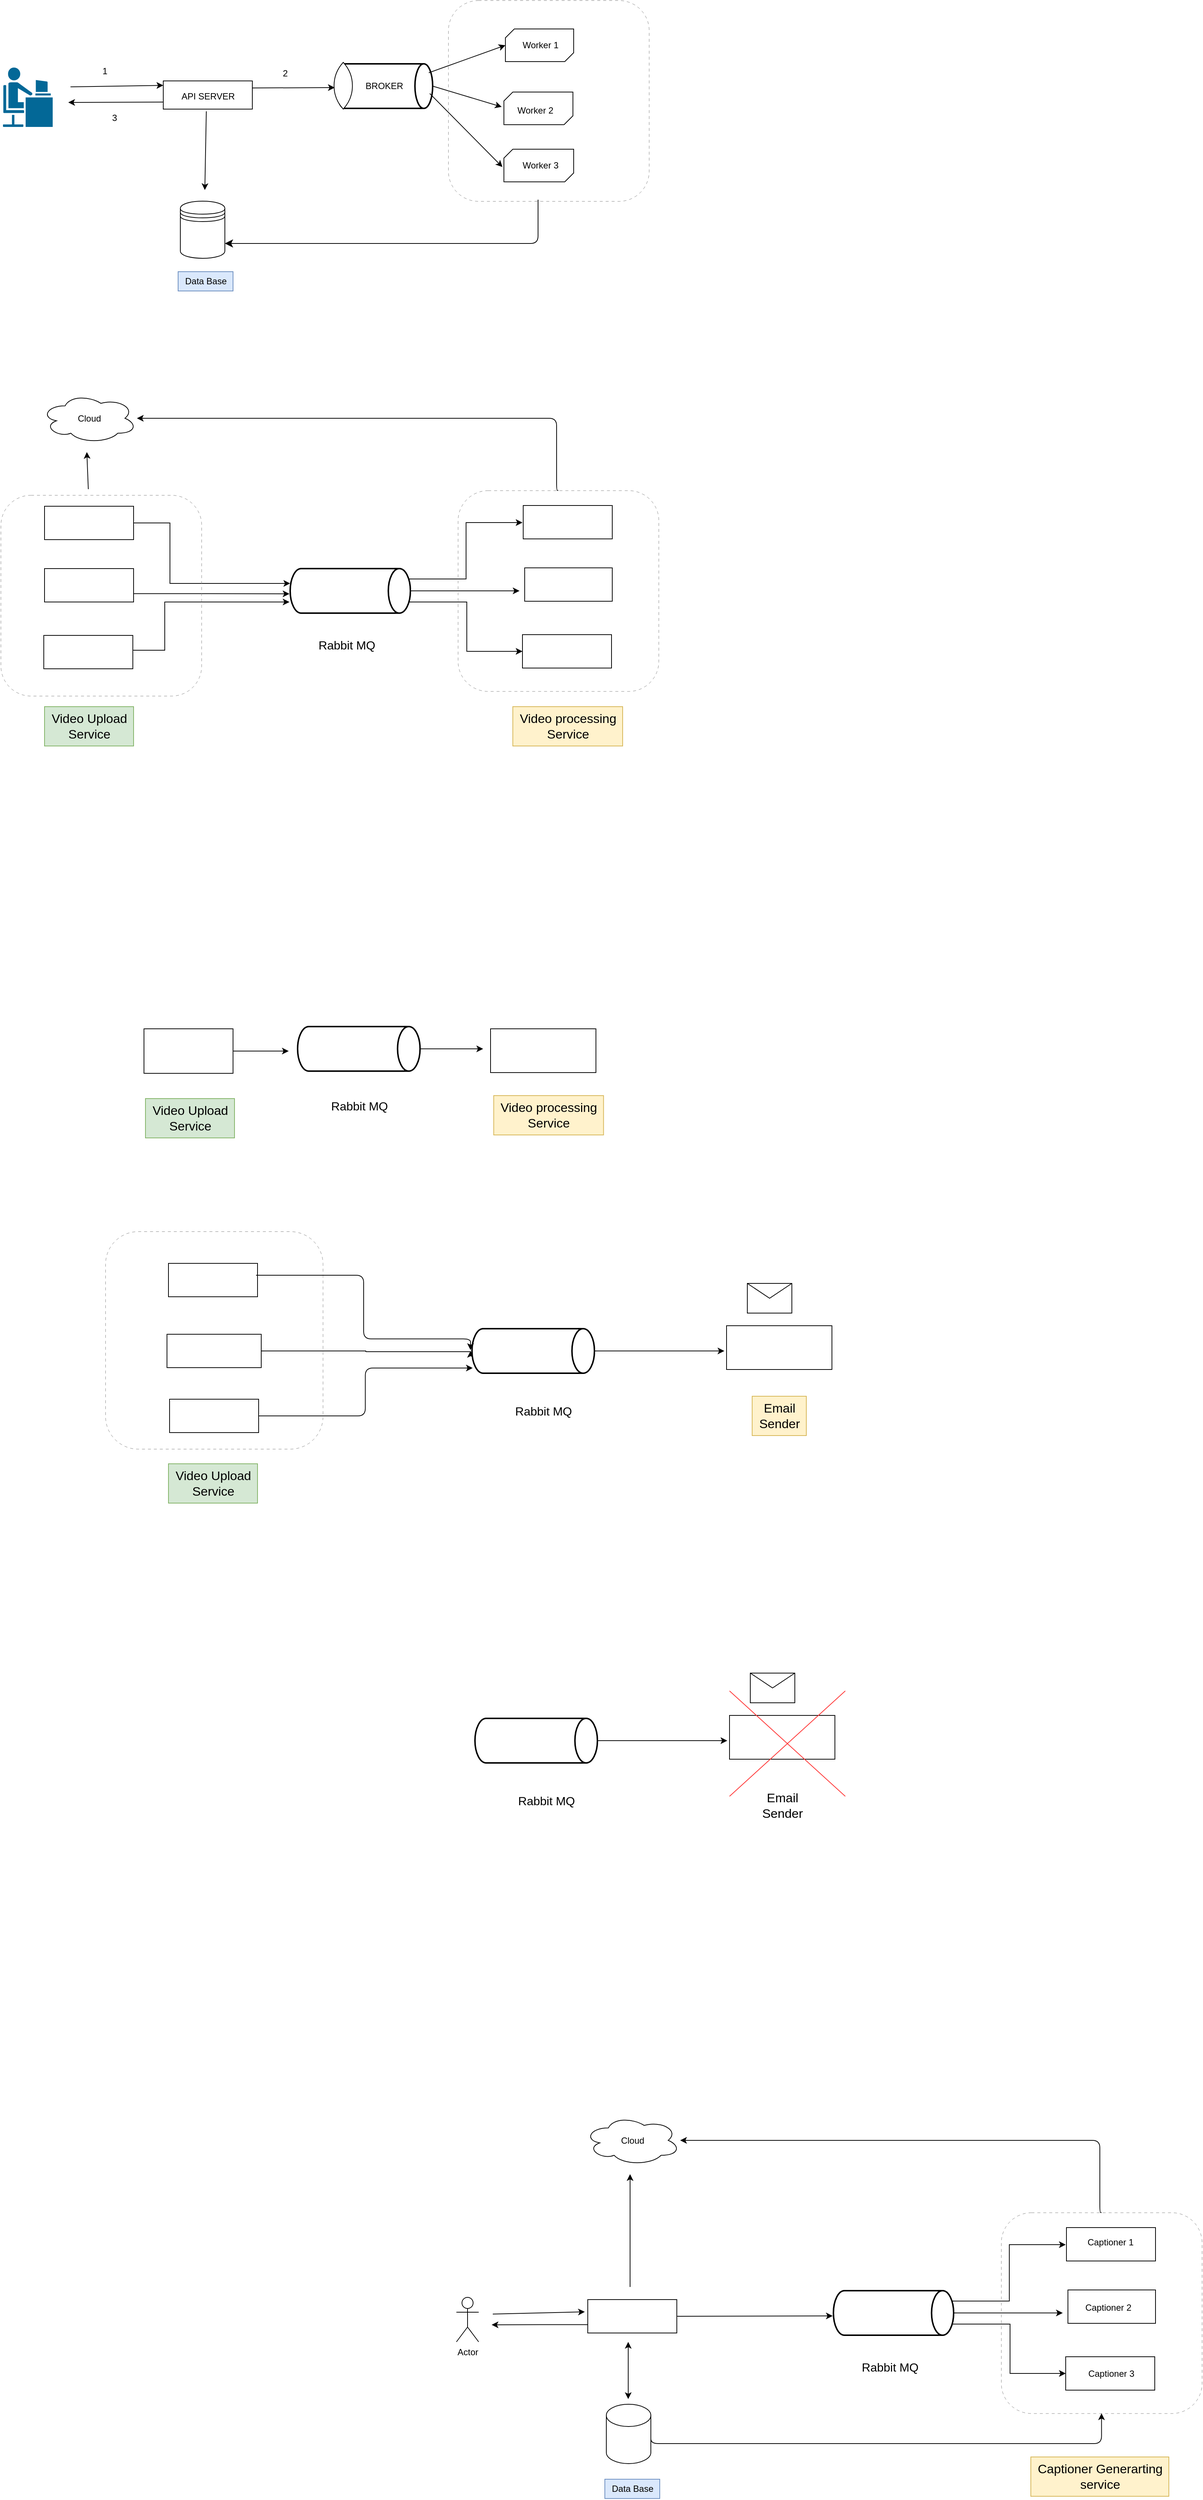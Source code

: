 <mxfile border="50" scale="3" compressed="false" locked="false" version="28.1.1">
  <diagram name="Blank" id="YmL12bMKpDGza6XwsDPr">
    <mxGraphModel dx="1814" dy="426" grid="0" gridSize="10" guides="1" tooltips="1" connect="1" arrows="1" fold="1" page="0" pageScale="1" pageWidth="827" pageHeight="1169" background="none" math="1" shadow="0">
      <root>
        <mxCell id="X5NqExCQtvZxIxQ7pmgY-0" />
        <mxCell id="1" parent="X5NqExCQtvZxIxQ7pmgY-0" />
        <mxCell id="fNnzluJHqWMeSiac2GFV-9" value="" style="rounded=0;whiteSpace=wrap;html=1;" vertex="1" parent="1">
          <mxGeometry x="87" y="654" width="120" height="38" as="geometry" />
        </mxCell>
        <mxCell id="fNnzluJHqWMeSiac2GFV-10" value="API SERVER" style="text;html=1;align=center;verticalAlign=middle;resizable=0;points=[];autosize=1;strokeColor=none;fillColor=none;" vertex="1" parent="1">
          <mxGeometry x="102" y="662" width="90" height="26" as="geometry" />
        </mxCell>
        <mxCell id="fNnzluJHqWMeSiac2GFV-12" value="" style="endArrow=classic;html=1;rounded=0;exitX=0;exitY=0.75;exitDx=0;exitDy=0;" edge="1" parent="1" source="fNnzluJHqWMeSiac2GFV-9">
          <mxGeometry width="50" height="50" relative="1" as="geometry">
            <mxPoint x="372" y="687" as="sourcePoint" />
            <mxPoint x="-41" y="683" as="targetPoint" />
          </mxGeometry>
        </mxCell>
        <mxCell id="fNnzluJHqWMeSiac2GFV-15" value="" style="endArrow=classic;html=1;rounded=0;entryX=0;entryY=0.5;entryDx=0;entryDy=0;" edge="1" parent="1">
          <mxGeometry width="50" height="50" relative="1" as="geometry">
            <mxPoint x="-38" y="662" as="sourcePoint" />
            <mxPoint x="87" y="660" as="targetPoint" />
          </mxGeometry>
        </mxCell>
        <mxCell id="fNnzluJHqWMeSiac2GFV-16" value="1" style="text;html=1;align=center;verticalAlign=middle;resizable=0;points=[];autosize=1;strokeColor=none;fillColor=none;" vertex="1" parent="1">
          <mxGeometry x="-5" y="628" width="25" height="26" as="geometry" />
        </mxCell>
        <mxCell id="fNnzluJHqWMeSiac2GFV-17" value="3" style="text;html=1;align=center;verticalAlign=middle;resizable=0;points=[];autosize=1;strokeColor=none;fillColor=none;" vertex="1" parent="1">
          <mxGeometry x="8" y="691" width="25" height="26" as="geometry" />
        </mxCell>
        <mxCell id="fNnzluJHqWMeSiac2GFV-20" value="" style="shape=mxgraph.cisco.people.androgenous_person;html=1;pointerEvents=1;dashed=0;fillColor=#036897;strokeColor=#ffffff;strokeWidth=2;verticalLabelPosition=bottom;verticalAlign=top;align=center;outlineConnect=0;" vertex="1" parent="1">
          <mxGeometry x="-130" y="635" width="69" height="82" as="geometry" />
        </mxCell>
        <mxCell id="fNnzluJHqWMeSiac2GFV-21" value="BROKER" style="strokeWidth=2;html=1;shape=mxgraph.flowchart.direct_data;whiteSpace=wrap;" vertex="1" parent="1">
          <mxGeometry x="320" y="631" width="130" height="60" as="geometry" />
        </mxCell>
        <mxCell id="fNnzluJHqWMeSiac2GFV-22" value="" style="whiteSpace=wrap;html=1;shape=mxgraph.basic.pointed_oval;fillStyle=solid;" vertex="1" parent="1">
          <mxGeometry x="313" y="629" width="33" height="63" as="geometry" />
        </mxCell>
        <mxCell id="fNnzluJHqWMeSiac2GFV-23" value="" style="endArrow=classic;html=1;rounded=0;exitX=1;exitY=0.25;exitDx=0;exitDy=0;" edge="1" parent="1" source="fNnzluJHqWMeSiac2GFV-9">
          <mxGeometry width="50" height="50" relative="1" as="geometry">
            <mxPoint x="362" y="512" as="sourcePoint" />
            <mxPoint x="318" y="663" as="targetPoint" />
          </mxGeometry>
        </mxCell>
        <mxCell id="fNnzluJHqWMeSiac2GFV-24" value="" style="verticalLabelPosition=bottom;verticalAlign=top;html=1;shape=mxgraph.basic.diag_snip_rect;dx=6;whiteSpace=wrap;" vertex="1" parent="1">
          <mxGeometry x="548" y="584" width="92" height="44" as="geometry" />
        </mxCell>
        <mxCell id="fNnzluJHqWMeSiac2GFV-26" value="" style="verticalLabelPosition=bottom;verticalAlign=top;html=1;shape=mxgraph.basic.diag_snip_rect;dx=6;whiteSpace=wrap;" vertex="1" parent="1">
          <mxGeometry x="546" y="746" width="94" height="44" as="geometry" />
        </mxCell>
        <mxCell id="fNnzluJHqWMeSiac2GFV-27" value="" style="verticalLabelPosition=bottom;verticalAlign=top;html=1;shape=mxgraph.basic.diag_snip_rect;dx=6;whiteSpace=wrap;" vertex="1" parent="1">
          <mxGeometry x="546" y="669" width="93" height="44" as="geometry" />
        </mxCell>
        <mxCell id="fNnzluJHqWMeSiac2GFV-29" value="" style="endArrow=classic;html=1;rounded=0;exitX=0.97;exitY=0.667;exitDx=0;exitDy=0;exitPerimeter=0;" edge="1" parent="1" source="fNnzluJHqWMeSiac2GFV-21">
          <mxGeometry width="50" height="50" relative="1" as="geometry">
            <mxPoint x="362" y="512" as="sourcePoint" />
            <mxPoint x="544" y="770" as="targetPoint" />
          </mxGeometry>
        </mxCell>
        <mxCell id="fNnzluJHqWMeSiac2GFV-30" value="" style="endArrow=classic;html=1;rounded=0;exitX=1;exitY=0.5;exitDx=0;exitDy=0;exitPerimeter=0;" edge="1" parent="1" source="fNnzluJHqWMeSiac2GFV-21">
          <mxGeometry width="50" height="50" relative="1" as="geometry">
            <mxPoint x="384" y="553" as="sourcePoint" />
            <mxPoint x="543" y="689" as="targetPoint" />
          </mxGeometry>
        </mxCell>
        <mxCell id="fNnzluJHqWMeSiac2GFV-31" value="" style="endArrow=classic;html=1;rounded=0;exitX=0.96;exitY=0.2;exitDx=0;exitDy=0;exitPerimeter=0;entryX=0;entryY=0.5;entryDx=0;entryDy=0;entryPerimeter=0;" edge="1" parent="1" source="fNnzluJHqWMeSiac2GFV-21" target="fNnzluJHqWMeSiac2GFV-24">
          <mxGeometry width="50" height="50" relative="1" as="geometry">
            <mxPoint x="384" y="553" as="sourcePoint" />
            <mxPoint x="434" y="503" as="targetPoint" />
          </mxGeometry>
        </mxCell>
        <mxCell id="fNnzluJHqWMeSiac2GFV-33" value="Worker 2" style="text;html=1;align=center;verticalAlign=middle;resizable=0;points=[];autosize=1;strokeColor=none;fillColor=none;" vertex="1" parent="1">
          <mxGeometry x="555" y="681" width="66" height="26" as="geometry" />
        </mxCell>
        <mxCell id="fNnzluJHqWMeSiac2GFV-34" value="Worker 3&lt;div&gt;&lt;br&gt;&lt;/div&gt;" style="text;html=1;align=center;verticalAlign=middle;resizable=0;points=[];autosize=1;strokeColor=none;fillColor=none;" vertex="1" parent="1">
          <mxGeometry x="561.5" y="754" width="66" height="41" as="geometry" />
        </mxCell>
        <mxCell id="fNnzluJHqWMeSiac2GFV-35" value="Worker 1" style="text;html=1;align=center;verticalAlign=middle;resizable=0;points=[];autosize=1;strokeColor=none;fillColor=none;" vertex="1" parent="1">
          <mxGeometry x="561.5" y="593" width="66" height="26" as="geometry" />
        </mxCell>
        <mxCell id="fNnzluJHqWMeSiac2GFV-37" value="2" style="text;html=1;align=center;verticalAlign=middle;resizable=0;points=[];autosize=1;strokeColor=none;fillColor=none;" vertex="1" parent="1">
          <mxGeometry x="238" y="631" width="25" height="26" as="geometry" />
        </mxCell>
        <mxCell id="fNnzluJHqWMeSiac2GFV-38" value="" style="endArrow=classic;html=1;rounded=0;" edge="1" parent="1">
          <mxGeometry width="50" height="50" relative="1" as="geometry">
            <mxPoint x="145" y="695" as="sourcePoint" />
            <mxPoint x="143" y="801" as="targetPoint" />
          </mxGeometry>
        </mxCell>
        <mxCell id="fNnzluJHqWMeSiac2GFV-39" value="" style="shape=datastore;whiteSpace=wrap;html=1;" vertex="1" parent="1">
          <mxGeometry x="110" y="816" width="60" height="77" as="geometry" />
        </mxCell>
        <mxCell id="fNnzluJHqWMeSiac2GFV-42" value="" style="edgeStyle=segmentEdgeStyle;endArrow=classic;html=1;curved=0;rounded=1;endSize=8;startSize=8;" edge="1" parent="1">
          <mxGeometry width="50" height="50" relative="1" as="geometry">
            <mxPoint x="592" y="814" as="sourcePoint" />
            <mxPoint x="170" y="873" as="targetPoint" />
            <Array as="points">
              <mxPoint x="592" y="814" />
              <mxPoint x="592" y="873" />
            </Array>
          </mxGeometry>
        </mxCell>
        <mxCell id="fNnzluJHqWMeSiac2GFV-49" value="Cloud" style="ellipse;shape=cloud;whiteSpace=wrap;html=1;align=center;" vertex="1" parent="1">
          <mxGeometry x="-77.5" y="1075" width="129" height="67" as="geometry" />
        </mxCell>
        <mxCell id="fNnzluJHqWMeSiac2GFV-52" value="" style="rounded=0;whiteSpace=wrap;html=1;" vertex="1" parent="1">
          <mxGeometry x="-73" y="1227" width="120" height="45" as="geometry" />
        </mxCell>
        <mxCell id="fNnzluJHqWMeSiac2GFV-67" style="edgeStyle=orthogonalEdgeStyle;rounded=0;orthogonalLoop=1;jettySize=auto;html=1;exitX=1;exitY=0.75;exitDx=0;exitDy=0;" edge="1" parent="1" source="fNnzluJHqWMeSiac2GFV-53">
          <mxGeometry relative="1" as="geometry">
            <mxPoint x="257" y="1345" as="targetPoint" />
          </mxGeometry>
        </mxCell>
        <mxCell id="fNnzluJHqWMeSiac2GFV-53" value="" style="rounded=0;whiteSpace=wrap;html=1;" vertex="1" parent="1">
          <mxGeometry x="-73" y="1311" width="120" height="45" as="geometry" />
        </mxCell>
        <mxCell id="fNnzluJHqWMeSiac2GFV-54" value="" style="rounded=0;whiteSpace=wrap;html=1;" vertex="1" parent="1">
          <mxGeometry x="-74" y="1401" width="120" height="45" as="geometry" />
        </mxCell>
        <mxCell id="fNnzluJHqWMeSiac2GFV-55" value="" style="endArrow=classic;html=1;rounded=0;" edge="1" parent="1">
          <mxGeometry width="50" height="50" relative="1" as="geometry">
            <mxPoint x="-14" y="1204" as="sourcePoint" />
            <mxPoint x="-16" y="1154" as="targetPoint" />
          </mxGeometry>
        </mxCell>
        <mxCell id="fNnzluJHqWMeSiac2GFV-59" value="&lt;font style=&quot;font-size: 17px;&quot;&gt;Video Upload&lt;/font&gt;&lt;div&gt;&lt;font style=&quot;font-size: 17px;&quot;&gt;Service&lt;/font&gt;&lt;/div&gt;" style="text;html=1;align=center;verticalAlign=middle;resizable=0;points=[];autosize=1;strokeColor=#82b366;fillColor=#d5e8d4;" vertex="1" parent="1">
          <mxGeometry x="-73" y="1497" width="120" height="53" as="geometry" />
        </mxCell>
        <mxCell id="fNnzluJHqWMeSiac2GFV-76" style="edgeStyle=orthogonalEdgeStyle;rounded=0;orthogonalLoop=1;jettySize=auto;html=1;exitX=1;exitY=0.5;exitDx=0;exitDy=0;exitPerimeter=0;entryX=0;entryY=0.5;entryDx=0;entryDy=0;" edge="1" parent="1">
          <mxGeometry relative="1" as="geometry">
            <mxPoint x="419" y="1341.5" as="sourcePoint" />
            <mxPoint x="571" y="1249" as="targetPoint" />
            <Array as="points">
              <mxPoint x="406" y="1342" />
              <mxPoint x="406" y="1325" />
              <mxPoint x="495" y="1325" />
              <mxPoint x="495" y="1249" />
            </Array>
          </mxGeometry>
        </mxCell>
        <mxCell id="fNnzluJHqWMeSiac2GFV-78" style="edgeStyle=orthogonalEdgeStyle;rounded=0;orthogonalLoop=1;jettySize=auto;html=1;exitX=1;exitY=0.5;exitDx=0;exitDy=0;exitPerimeter=0;" edge="1" parent="1" source="fNnzluJHqWMeSiac2GFV-60">
          <mxGeometry relative="1" as="geometry">
            <mxPoint x="567" y="1341" as="targetPoint" />
          </mxGeometry>
        </mxCell>
        <mxCell id="fNnzluJHqWMeSiac2GFV-80" style="edgeStyle=orthogonalEdgeStyle;rounded=0;orthogonalLoop=1;jettySize=auto;html=1;exitX=1;exitY=0.5;exitDx=0;exitDy=0;exitPerimeter=0;entryX=0;entryY=0.5;entryDx=0;entryDy=0;" edge="1" parent="1" source="fNnzluJHqWMeSiac2GFV-60" target="fNnzluJHqWMeSiac2GFV-70">
          <mxGeometry relative="1" as="geometry">
            <Array as="points">
              <mxPoint x="411" y="1341" />
              <mxPoint x="411" y="1356" />
              <mxPoint x="496" y="1356" />
              <mxPoint x="496" y="1423" />
            </Array>
          </mxGeometry>
        </mxCell>
        <mxCell id="fNnzluJHqWMeSiac2GFV-60" value="" style="strokeWidth=2;html=1;shape=mxgraph.flowchart.direct_data;whiteSpace=wrap;" vertex="1" parent="1">
          <mxGeometry x="258" y="1311" width="162" height="60" as="geometry" />
        </mxCell>
        <mxCell id="fNnzluJHqWMeSiac2GFV-65" style="edgeStyle=orthogonalEdgeStyle;rounded=0;orthogonalLoop=1;jettySize=auto;html=1;exitX=1;exitY=0.5;exitDx=0;exitDy=0;entryX=-0.006;entryY=0.75;entryDx=0;entryDy=0;entryPerimeter=0;" edge="1" parent="1" source="fNnzluJHqWMeSiac2GFV-54" target="fNnzluJHqWMeSiac2GFV-60">
          <mxGeometry relative="1" as="geometry">
            <Array as="points">
              <mxPoint x="46" y="1421" />
              <mxPoint x="89" y="1421" />
              <mxPoint x="89" y="1356" />
            </Array>
          </mxGeometry>
        </mxCell>
        <mxCell id="fNnzluJHqWMeSiac2GFV-66" style="edgeStyle=orthogonalEdgeStyle;rounded=0;orthogonalLoop=1;jettySize=auto;html=1;exitX=1;exitY=0.5;exitDx=0;exitDy=0;entryX=0;entryY=0.333;entryDx=0;entryDy=0;entryPerimeter=0;" edge="1" parent="1" source="fNnzluJHqWMeSiac2GFV-52" target="fNnzluJHqWMeSiac2GFV-60">
          <mxGeometry relative="1" as="geometry">
            <Array as="points">
              <mxPoint x="96" y="1250" />
              <mxPoint x="96" y="1331" />
            </Array>
          </mxGeometry>
        </mxCell>
        <mxCell id="fNnzluJHqWMeSiac2GFV-68" value="" style="rounded=0;whiteSpace=wrap;html=1;" vertex="1" parent="1">
          <mxGeometry x="572" y="1226" width="120" height="45" as="geometry" />
        </mxCell>
        <mxCell id="fNnzluJHqWMeSiac2GFV-69" value="" style="rounded=0;whiteSpace=wrap;html=1;" vertex="1" parent="1">
          <mxGeometry x="574" y="1310" width="118" height="45" as="geometry" />
        </mxCell>
        <mxCell id="fNnzluJHqWMeSiac2GFV-70" value="" style="rounded=0;whiteSpace=wrap;html=1;" vertex="1" parent="1">
          <mxGeometry x="571" y="1400" width="120" height="45" as="geometry" />
        </mxCell>
        <mxCell id="fNnzluJHqWMeSiac2GFV-81" value="&lt;font style=&quot;font-size: 17px;&quot;&gt;Video processing&lt;/font&gt;&lt;div&gt;&lt;font style=&quot;font-size: 17px;&quot;&gt;Service&lt;/font&gt;&lt;/div&gt;" style="text;html=1;align=center;verticalAlign=middle;resizable=0;points=[];autosize=1;strokeColor=#d6b656;fillColor=#fff2cc;" vertex="1" parent="1">
          <mxGeometry x="558" y="1497" width="148" height="53" as="geometry" />
        </mxCell>
        <mxCell id="fNnzluJHqWMeSiac2GFV-82" value="" style="whiteSpace=wrap;html=1;aspect=fixed;dashed=1;dashPattern=8 8;strokeWidth=0.5;gradientColor=none;fillColor=none;strokeColor=#828282;rounded=1;" vertex="1" parent="1">
          <mxGeometry x="-132" y="1212" width="270.5" height="270.5" as="geometry" />
        </mxCell>
        <mxCell id="fNnzluJHqWMeSiac2GFV-88" style="rounded=1;orthogonalLoop=1;jettySize=auto;html=1;exitX=0.5;exitY=0;exitDx=0;exitDy=0;edgeStyle=elbowEdgeStyle;curved=0;" edge="1" parent="1" source="fNnzluJHqWMeSiac2GFV-83" target="fNnzluJHqWMeSiac2GFV-49">
          <mxGeometry relative="1" as="geometry">
            <mxPoint x="214" y="1034" as="targetPoint" />
            <Array as="points">
              <mxPoint x="617" y="1184" />
            </Array>
          </mxGeometry>
        </mxCell>
        <mxCell id="fNnzluJHqWMeSiac2GFV-83" value="" style="whiteSpace=wrap;html=1;aspect=fixed;dashed=1;dashPattern=8 8;strokeWidth=0.5;gradientColor=none;fillColor=none;strokeColor=#828282;rounded=1;" vertex="1" parent="1">
          <mxGeometry x="484" y="1205.75" width="270.5" height="270.5" as="geometry" />
        </mxCell>
        <mxCell id="fNnzluJHqWMeSiac2GFV-84" value="" style="whiteSpace=wrap;html=1;aspect=fixed;dashed=1;dashPattern=8 8;strokeWidth=0.5;gradientColor=none;fillColor=none;strokeColor=#828282;glass=0;rounded=1;shadow=0;" vertex="1" parent="1">
          <mxGeometry x="471" y="545.5" width="270.5" height="270.5" as="geometry" />
        </mxCell>
        <mxCell id="fNnzluJHqWMeSiac2GFV-89" value="Rabbit MQ" style="text;html=1;align=center;verticalAlign=middle;resizable=0;points=[];autosize=1;strokeColor=none;fillColor=none;fontSize=16;" vertex="1" parent="1">
          <mxGeometry x="287" y="1398" width="94" height="31" as="geometry" />
        </mxCell>
        <mxCell id="fNnzluJHqWMeSiac2GFV-90" value="" style="rounded=0;whiteSpace=wrap;html=1;" vertex="1" parent="1">
          <mxGeometry x="528" y="1931" width="142" height="59" as="geometry" />
        </mxCell>
        <mxCell id="fNnzluJHqWMeSiac2GFV-94" style="edgeStyle=orthogonalEdgeStyle;rounded=0;orthogonalLoop=1;jettySize=auto;html=1;exitX=1;exitY=0.5;exitDx=0;exitDy=0;" edge="1" parent="1" source="fNnzluJHqWMeSiac2GFV-91">
          <mxGeometry relative="1" as="geometry">
            <mxPoint x="256" y="1961" as="targetPoint" />
          </mxGeometry>
        </mxCell>
        <mxCell id="fNnzluJHqWMeSiac2GFV-91" value="" style="rounded=0;whiteSpace=wrap;html=1;" vertex="1" parent="1">
          <mxGeometry x="61" y="1931" width="120" height="60" as="geometry" />
        </mxCell>
        <mxCell id="fNnzluJHqWMeSiac2GFV-95" style="edgeStyle=orthogonalEdgeStyle;rounded=0;orthogonalLoop=1;jettySize=auto;html=1;exitX=1;exitY=0.5;exitDx=0;exitDy=0;exitPerimeter=0;" edge="1" parent="1" source="fNnzluJHqWMeSiac2GFV-93">
          <mxGeometry relative="1" as="geometry">
            <mxPoint x="518" y="1958" as="targetPoint" />
          </mxGeometry>
        </mxCell>
        <mxCell id="fNnzluJHqWMeSiac2GFV-93" value="" style="strokeWidth=2;html=1;shape=mxgraph.flowchart.direct_data;whiteSpace=wrap;" vertex="1" parent="1">
          <mxGeometry x="268" y="1928" width="165" height="60" as="geometry" />
        </mxCell>
        <mxCell id="fNnzluJHqWMeSiac2GFV-96" value="&lt;font style=&quot;font-size: 17px;&quot;&gt;Video Upload&lt;/font&gt;&lt;div&gt;&lt;font style=&quot;font-size: 17px;&quot;&gt;Service&lt;/font&gt;&lt;/div&gt;" style="text;html=1;align=center;verticalAlign=middle;resizable=0;points=[];autosize=1;strokeColor=#82b366;fillColor=#d5e8d4;" vertex="1" parent="1">
          <mxGeometry x="63" y="2025" width="120" height="53" as="geometry" />
        </mxCell>
        <mxCell id="fNnzluJHqWMeSiac2GFV-97" value="&lt;font style=&quot;font-size: 17px;&quot;&gt;Video processing&lt;/font&gt;&lt;div&gt;&lt;font style=&quot;font-size: 17px;&quot;&gt;Service&lt;/font&gt;&lt;/div&gt;" style="text;html=1;align=center;verticalAlign=middle;resizable=0;points=[];autosize=1;strokeColor=#d6b656;fillColor=#fff2cc;" vertex="1" parent="1">
          <mxGeometry x="532.25" y="2021" width="148" height="53" as="geometry" />
        </mxCell>
        <mxCell id="fNnzluJHqWMeSiac2GFV-99" value="" style="rounded=0;whiteSpace=wrap;html=1;" vertex="1" parent="1">
          <mxGeometry x="94" y="2247" width="120" height="45" as="geometry" />
        </mxCell>
        <mxCell id="fNnzluJHqWMeSiac2GFV-106" style="edgeStyle=orthogonalEdgeStyle;rounded=0;orthogonalLoop=1;jettySize=auto;html=1;exitX=1;exitY=0.5;exitDx=0;exitDy=0;" edge="1" parent="1" source="fNnzluJHqWMeSiac2GFV-100">
          <mxGeometry relative="1" as="geometry">
            <mxPoint x="501" y="2365" as="targetPoint" />
            <Array as="points">
              <mxPoint x="360" y="2365" />
              <mxPoint x="360" y="2366" />
            </Array>
          </mxGeometry>
        </mxCell>
        <mxCell id="fNnzluJHqWMeSiac2GFV-100" value="" style="rounded=0;whiteSpace=wrap;html=1;" vertex="1" parent="1">
          <mxGeometry x="92" y="2342.5" width="127" height="45" as="geometry" />
        </mxCell>
        <mxCell id="fNnzluJHqWMeSiac2GFV-101" value="" style="rounded=0;whiteSpace=wrap;html=1;" vertex="1" parent="1">
          <mxGeometry x="95.5" y="2430" width="120" height="45" as="geometry" />
        </mxCell>
        <mxCell id="fNnzluJHqWMeSiac2GFV-102" value="&lt;font style=&quot;font-size: 17px;&quot;&gt;Video Upload&lt;/font&gt;&lt;div&gt;&lt;font style=&quot;font-size: 17px;&quot;&gt;Service&lt;/font&gt;&lt;/div&gt;" style="text;html=1;align=center;verticalAlign=middle;resizable=0;points=[];autosize=1;strokeColor=#82b366;fillColor=#d5e8d4;" vertex="1" parent="1">
          <mxGeometry x="94" y="2517" width="120" height="53" as="geometry" />
        </mxCell>
        <mxCell id="fNnzluJHqWMeSiac2GFV-103" value="" style="whiteSpace=wrap;html=1;aspect=fixed;dashed=1;dashPattern=8 8;strokeWidth=0.5;gradientColor=none;fillColor=none;strokeColor=#828282;rounded=1;" vertex="1" parent="1">
          <mxGeometry x="9" y="2204" width="293" height="293" as="geometry" />
        </mxCell>
        <mxCell id="fNnzluJHqWMeSiac2GFV-109" style="edgeStyle=orthogonalEdgeStyle;rounded=1;orthogonalLoop=1;jettySize=auto;html=1;exitX=1;exitY=0.5;exitDx=0;exitDy=0;exitPerimeter=0;curved=0;" edge="1" parent="1" source="fNnzluJHqWMeSiac2GFV-104">
          <mxGeometry relative="1" as="geometry">
            <mxPoint x="843" y="2365" as="targetPoint" />
          </mxGeometry>
        </mxCell>
        <mxCell id="fNnzluJHqWMeSiac2GFV-104" value="" style="strokeWidth=2;html=1;shape=mxgraph.flowchart.direct_data;whiteSpace=wrap;" vertex="1" parent="1">
          <mxGeometry x="503" y="2335" width="165" height="60" as="geometry" />
        </mxCell>
        <mxCell id="fNnzluJHqWMeSiac2GFV-105" style="edgeStyle=orthogonalEdgeStyle;rounded=1;orthogonalLoop=1;jettySize=auto;html=1;exitX=1;exitY=0.25;exitDx=0;exitDy=0;entryX=0;entryY=0.4;entryDx=0;entryDy=0;entryPerimeter=0;curved=0;" edge="1" parent="1">
          <mxGeometry relative="1" as="geometry">
            <mxPoint x="212" y="2263" as="sourcePoint" />
            <mxPoint x="501" y="2363.75" as="targetPoint" />
            <Array as="points">
              <mxPoint x="357" y="2262.75" />
              <mxPoint x="357" y="2348.75" />
              <mxPoint x="501" y="2348.75" />
            </Array>
          </mxGeometry>
        </mxCell>
        <mxCell id="fNnzluJHqWMeSiac2GFV-107" style="edgeStyle=orthogonalEdgeStyle;rounded=1;orthogonalLoop=1;jettySize=auto;html=1;exitX=1;exitY=0.5;exitDx=0;exitDy=0;entryX=0.006;entryY=0.883;entryDx=0;entryDy=0;entryPerimeter=0;curved=0;" edge="1" parent="1" source="fNnzluJHqWMeSiac2GFV-101" target="fNnzluJHqWMeSiac2GFV-104">
          <mxGeometry relative="1" as="geometry" />
        </mxCell>
        <mxCell id="fNnzluJHqWMeSiac2GFV-108" value="" style="rounded=0;whiteSpace=wrap;html=1;" vertex="1" parent="1">
          <mxGeometry x="846" y="2331" width="142" height="59" as="geometry" />
        </mxCell>
        <mxCell id="fNnzluJHqWMeSiac2GFV-112" value="" style="shape=message;html=1;html=1;outlineConnect=0;labelPosition=center;verticalLabelPosition=bottom;align=center;verticalAlign=top;" vertex="1" parent="1">
          <mxGeometry x="874" y="2274" width="60" height="40" as="geometry" />
        </mxCell>
        <mxCell id="fNnzluJHqWMeSiac2GFV-113" value="&lt;span style=&quot;font-size: 17px;&quot;&gt;Email&lt;/span&gt;&lt;div&gt;&lt;span style=&quot;font-size: 17px;&quot;&gt;Sender&lt;/span&gt;&lt;/div&gt;" style="text;html=1;align=center;verticalAlign=middle;resizable=0;points=[];autosize=1;strokeColor=#d6b656;fillColor=#fff2cc;" vertex="1" parent="1">
          <mxGeometry x="880.5" y="2426" width="73" height="53" as="geometry" />
        </mxCell>
        <mxCell id="fNnzluJHqWMeSiac2GFV-114" value="Rabbit MQ" style="text;html=1;align=center;verticalAlign=middle;resizable=0;points=[];autosize=1;strokeColor=none;fillColor=none;fontSize=16;" vertex="1" parent="1">
          <mxGeometry x="303.5" y="2019" width="94" height="31" as="geometry" />
        </mxCell>
        <mxCell id="fNnzluJHqWMeSiac2GFV-115" value="Rabbit MQ" style="text;html=1;align=center;verticalAlign=middle;resizable=0;points=[];autosize=1;strokeColor=none;fillColor=none;fontSize=16;" vertex="1" parent="1">
          <mxGeometry x="552" y="2430" width="94" height="31" as="geometry" />
        </mxCell>
        <mxCell id="fNnzluJHqWMeSiac2GFV-122" style="edgeStyle=orthogonalEdgeStyle;rounded=1;orthogonalLoop=1;jettySize=auto;html=1;exitX=1;exitY=0.5;exitDx=0;exitDy=0;exitPerimeter=0;curved=0;" edge="1" parent="1" source="fNnzluJHqWMeSiac2GFV-123">
          <mxGeometry relative="1" as="geometry">
            <mxPoint x="847" y="2890" as="targetPoint" />
          </mxGeometry>
        </mxCell>
        <mxCell id="fNnzluJHqWMeSiac2GFV-123" value="" style="strokeWidth=2;html=1;shape=mxgraph.flowchart.direct_data;whiteSpace=wrap;" vertex="1" parent="1">
          <mxGeometry x="507" y="2860" width="165" height="60" as="geometry" />
        </mxCell>
        <mxCell id="fNnzluJHqWMeSiac2GFV-124" value="" style="rounded=0;whiteSpace=wrap;html=1;gradientColor=none;fillColor=none;" vertex="1" parent="1">
          <mxGeometry x="850" y="2856" width="142" height="59" as="geometry" />
        </mxCell>
        <mxCell id="fNnzluJHqWMeSiac2GFV-125" value="" style="shape=message;html=1;html=1;outlineConnect=0;labelPosition=center;verticalLabelPosition=bottom;align=center;verticalAlign=top;" vertex="1" parent="1">
          <mxGeometry x="878" y="2799" width="60" height="40" as="geometry" />
        </mxCell>
        <mxCell id="fNnzluJHqWMeSiac2GFV-126" value="&lt;span style=&quot;font-size: 17px;&quot;&gt;Email&lt;/span&gt;&lt;div&gt;&lt;span style=&quot;font-size: 17px;&quot;&gt;Sender&lt;/span&gt;&lt;/div&gt;" style="text;html=1;align=center;verticalAlign=middle;resizable=0;points=[];autosize=1;strokeColor=none;fillColor=none;" vertex="1" parent="1">
          <mxGeometry x="884.5" y="2951" width="73" height="53" as="geometry" />
        </mxCell>
        <mxCell id="fNnzluJHqWMeSiac2GFV-127" value="Rabbit MQ" style="text;html=1;align=center;verticalAlign=middle;resizable=0;points=[];autosize=1;strokeColor=none;fillColor=none;fontSize=16;" vertex="1" parent="1">
          <mxGeometry x="556" y="2955" width="94" height="31" as="geometry" />
        </mxCell>
        <mxCell id="fNnzluJHqWMeSiac2GFV-129" value="" style="shape=mxgraph.sysml.x;strokeColor=#FF3333;" vertex="1" parent="1">
          <mxGeometry x="850" y="2823" width="156" height="142" as="geometry" />
        </mxCell>
        <mxCell id="fNnzluJHqWMeSiac2GFV-132" value="Cloud" style="ellipse;shape=cloud;whiteSpace=wrap;html=1;align=center;" vertex="1" parent="1">
          <mxGeometry x="654.5" y="3395" width="129" height="67" as="geometry" />
        </mxCell>
        <mxCell id="fNnzluJHqWMeSiac2GFV-134" style="edgeStyle=orthogonalEdgeStyle;rounded=0;orthogonalLoop=1;jettySize=auto;html=1;exitX=1;exitY=0.5;exitDx=0;exitDy=0;" edge="1" parent="1" source="fNnzluJHqWMeSiac2GFV-135">
          <mxGeometry relative="1" as="geometry">
            <mxPoint x="989" y="3665" as="targetPoint" />
            <mxPoint x="777" y="3645" as="sourcePoint" />
          </mxGeometry>
        </mxCell>
        <mxCell id="fNnzluJHqWMeSiac2GFV-156" style="edgeStyle=orthogonalEdgeStyle;rounded=0;orthogonalLoop=1;jettySize=auto;html=1;exitX=0;exitY=0.75;exitDx=0;exitDy=0;" edge="1" parent="1" source="fNnzluJHqWMeSiac2GFV-135">
          <mxGeometry relative="1" as="geometry">
            <mxPoint x="529.5" y="3677" as="targetPoint" />
          </mxGeometry>
        </mxCell>
        <mxCell id="fNnzluJHqWMeSiac2GFV-135" value="" style="rounded=0;whiteSpace=wrap;html=1;" vertex="1" parent="1">
          <mxGeometry x="659" y="3643" width="120" height="45" as="geometry" />
        </mxCell>
        <mxCell id="fNnzluJHqWMeSiac2GFV-137" value="" style="endArrow=classic;html=1;rounded=0;" edge="1" parent="1">
          <mxGeometry width="50" height="50" relative="1" as="geometry">
            <mxPoint x="716" y="3626" as="sourcePoint" />
            <mxPoint x="716" y="3474" as="targetPoint" />
          </mxGeometry>
        </mxCell>
        <mxCell id="fNnzluJHqWMeSiac2GFV-139" style="edgeStyle=orthogonalEdgeStyle;rounded=0;orthogonalLoop=1;jettySize=auto;html=1;exitX=1;exitY=0.5;exitDx=0;exitDy=0;exitPerimeter=0;entryX=0;entryY=0.5;entryDx=0;entryDy=0;" edge="1" parent="1">
          <mxGeometry relative="1" as="geometry">
            <mxPoint x="1151" y="3661.5" as="sourcePoint" />
            <mxPoint x="1303" y="3569" as="targetPoint" />
            <Array as="points">
              <mxPoint x="1138" y="3662" />
              <mxPoint x="1138" y="3645" />
              <mxPoint x="1227" y="3645" />
              <mxPoint x="1227" y="3569" />
            </Array>
          </mxGeometry>
        </mxCell>
        <mxCell id="fNnzluJHqWMeSiac2GFV-140" style="edgeStyle=orthogonalEdgeStyle;rounded=0;orthogonalLoop=1;jettySize=auto;html=1;exitX=1;exitY=0.5;exitDx=0;exitDy=0;exitPerimeter=0;" edge="1" parent="1" source="fNnzluJHqWMeSiac2GFV-142">
          <mxGeometry relative="1" as="geometry">
            <mxPoint x="1299" y="3661" as="targetPoint" />
          </mxGeometry>
        </mxCell>
        <mxCell id="fNnzluJHqWMeSiac2GFV-141" style="edgeStyle=orthogonalEdgeStyle;rounded=0;orthogonalLoop=1;jettySize=auto;html=1;exitX=1;exitY=0.5;exitDx=0;exitDy=0;exitPerimeter=0;entryX=0;entryY=0.5;entryDx=0;entryDy=0;" edge="1" parent="1" source="fNnzluJHqWMeSiac2GFV-142" target="fNnzluJHqWMeSiac2GFV-147">
          <mxGeometry relative="1" as="geometry">
            <Array as="points">
              <mxPoint x="1143" y="3661" />
              <mxPoint x="1143" y="3676" />
              <mxPoint x="1228" y="3676" />
              <mxPoint x="1228" y="3743" />
            </Array>
          </mxGeometry>
        </mxCell>
        <mxCell id="fNnzluJHqWMeSiac2GFV-142" value="" style="strokeWidth=2;html=1;shape=mxgraph.flowchart.direct_data;whiteSpace=wrap;" vertex="1" parent="1">
          <mxGeometry x="990" y="3631" width="162" height="60" as="geometry" />
        </mxCell>
        <mxCell id="fNnzluJHqWMeSiac2GFV-145" value="" style="rounded=0;whiteSpace=wrap;html=1;" vertex="1" parent="1">
          <mxGeometry x="1304" y="3546" width="120" height="45" as="geometry" />
        </mxCell>
        <mxCell id="fNnzluJHqWMeSiac2GFV-146" value="" style="rounded=0;whiteSpace=wrap;html=1;" vertex="1" parent="1">
          <mxGeometry x="1306" y="3630" width="118" height="45" as="geometry" />
        </mxCell>
        <mxCell id="fNnzluJHqWMeSiac2GFV-147" value="" style="rounded=0;whiteSpace=wrap;html=1;" vertex="1" parent="1">
          <mxGeometry x="1303" y="3720" width="120" height="45" as="geometry" />
        </mxCell>
        <mxCell id="fNnzluJHqWMeSiac2GFV-148" value="&lt;span style=&quot;font-size: 17px;&quot;&gt;Captioner Generarting&lt;/span&gt;&lt;div&gt;&lt;span style=&quot;font-size: 17px;&quot;&gt;service&lt;/span&gt;&lt;/div&gt;" style="text;html=1;align=center;verticalAlign=middle;resizable=0;points=[];autosize=1;strokeColor=#d6b656;fillColor=#fff2cc;" vertex="1" parent="1">
          <mxGeometry x="1256" y="3855" width="186" height="53" as="geometry" />
        </mxCell>
        <mxCell id="fNnzluJHqWMeSiac2GFV-150" style="rounded=1;orthogonalLoop=1;jettySize=auto;html=1;exitX=0.5;exitY=0;exitDx=0;exitDy=0;edgeStyle=elbowEdgeStyle;curved=0;" edge="1" parent="1" source="fNnzluJHqWMeSiac2GFV-151" target="fNnzluJHqWMeSiac2GFV-132">
          <mxGeometry relative="1" as="geometry">
            <mxPoint x="946" y="3354" as="targetPoint" />
            <Array as="points">
              <mxPoint x="1349" y="3504" />
            </Array>
          </mxGeometry>
        </mxCell>
        <mxCell id="fNnzluJHqWMeSiac2GFV-151" value="" style="whiteSpace=wrap;html=1;aspect=fixed;dashed=1;dashPattern=8 8;strokeWidth=0.5;gradientColor=none;fillColor=none;strokeColor=#828282;rounded=1;" vertex="1" parent="1">
          <mxGeometry x="1216" y="3525.75" width="270.5" height="270.5" as="geometry" />
        </mxCell>
        <mxCell id="fNnzluJHqWMeSiac2GFV-152" value="Rabbit MQ" style="text;html=1;align=center;verticalAlign=middle;resizable=0;points=[];autosize=1;strokeColor=none;fillColor=none;fontSize=16;" vertex="1" parent="1">
          <mxGeometry x="1019" y="3718" width="94" height="31" as="geometry" />
        </mxCell>
        <mxCell id="fNnzluJHqWMeSiac2GFV-153" value="Actor" style="shape=umlActor;verticalLabelPosition=bottom;verticalAlign=top;html=1;outlineConnect=0;" vertex="1" parent="1">
          <mxGeometry x="482" y="3640" width="30" height="60" as="geometry" />
        </mxCell>
        <mxCell id="fNnzluJHqWMeSiac2GFV-154" value="" style="endArrow=classic;html=1;rounded=0;" edge="1" parent="1">
          <mxGeometry width="50" height="50" relative="1" as="geometry">
            <mxPoint x="531" y="3662.5" as="sourcePoint" />
            <mxPoint x="655" y="3659.5" as="targetPoint" />
          </mxGeometry>
        </mxCell>
        <mxCell id="fNnzluJHqWMeSiac2GFV-158" style="edgeStyle=orthogonalEdgeStyle;rounded=1;orthogonalLoop=1;jettySize=auto;html=1;exitX=1;exitY=0.5;exitDx=0;exitDy=0;exitPerimeter=0;entryX=0.5;entryY=1;entryDx=0;entryDy=0;curved=0;" edge="1" parent="1" source="fNnzluJHqWMeSiac2GFV-157" target="fNnzluJHqWMeSiac2GFV-151">
          <mxGeometry relative="1" as="geometry">
            <Array as="points">
              <mxPoint x="744" y="3837" />
              <mxPoint x="1351" y="3837" />
            </Array>
          </mxGeometry>
        </mxCell>
        <mxCell id="fNnzluJHqWMeSiac2GFV-157" value="" style="shape=cylinder3;whiteSpace=wrap;html=1;boundedLbl=1;backgroundOutline=1;size=15;" vertex="1" parent="1">
          <mxGeometry x="684" y="3784" width="60" height="80" as="geometry" />
        </mxCell>
        <mxCell id="fNnzluJHqWMeSiac2GFV-159" value="" style="endArrow=classic;startArrow=classic;html=1;rounded=0;" edge="1" parent="1">
          <mxGeometry width="50" height="50" relative="1" as="geometry">
            <mxPoint x="713.5" y="3777" as="sourcePoint" />
            <mxPoint x="713.5" y="3700" as="targetPoint" />
          </mxGeometry>
        </mxCell>
        <mxCell id="fNnzluJHqWMeSiac2GFV-163" value="Captioner 1&lt;div&gt;&lt;br&gt;&lt;/div&gt;" style="text;html=1;align=center;verticalAlign=middle;whiteSpace=wrap;rounded=0;" vertex="1" parent="1">
          <mxGeometry x="1317.5" y="3558" width="91" height="30" as="geometry" />
        </mxCell>
        <mxCell id="fNnzluJHqWMeSiac2GFV-164" value="Captioner 3" style="text;html=1;align=center;verticalAlign=middle;whiteSpace=wrap;rounded=0;" vertex="1" parent="1">
          <mxGeometry x="1318.5" y="3727.5" width="91" height="30" as="geometry" />
        </mxCell>
        <mxCell id="fNnzluJHqWMeSiac2GFV-165" value="Captioner 2&lt;div&gt;&lt;br&gt;&lt;/div&gt;" style="text;html=1;align=center;verticalAlign=middle;whiteSpace=wrap;rounded=0;" vertex="1" parent="1">
          <mxGeometry x="1315" y="3646" width="91" height="30" as="geometry" />
        </mxCell>
        <mxCell id="fNnzluJHqWMeSiac2GFV-166" value="Data Base" style="text;html=1;align=center;verticalAlign=middle;resizable=0;points=[];autosize=1;strokeColor=#6c8ebf;fillColor=#dae8fc;" vertex="1" parent="1">
          <mxGeometry x="682" y="3885" width="74" height="26" as="geometry" />
        </mxCell>
        <mxCell id="fNnzluJHqWMeSiac2GFV-167" value="Data Base" style="text;html=1;align=center;verticalAlign=middle;resizable=0;points=[];autosize=1;strokeColor=#6c8ebf;fillColor=#dae8fc;" vertex="1" parent="1">
          <mxGeometry x="107" y="911" width="74" height="26" as="geometry" />
        </mxCell>
      </root>
    </mxGraphModel>
  </diagram>
</mxfile>
